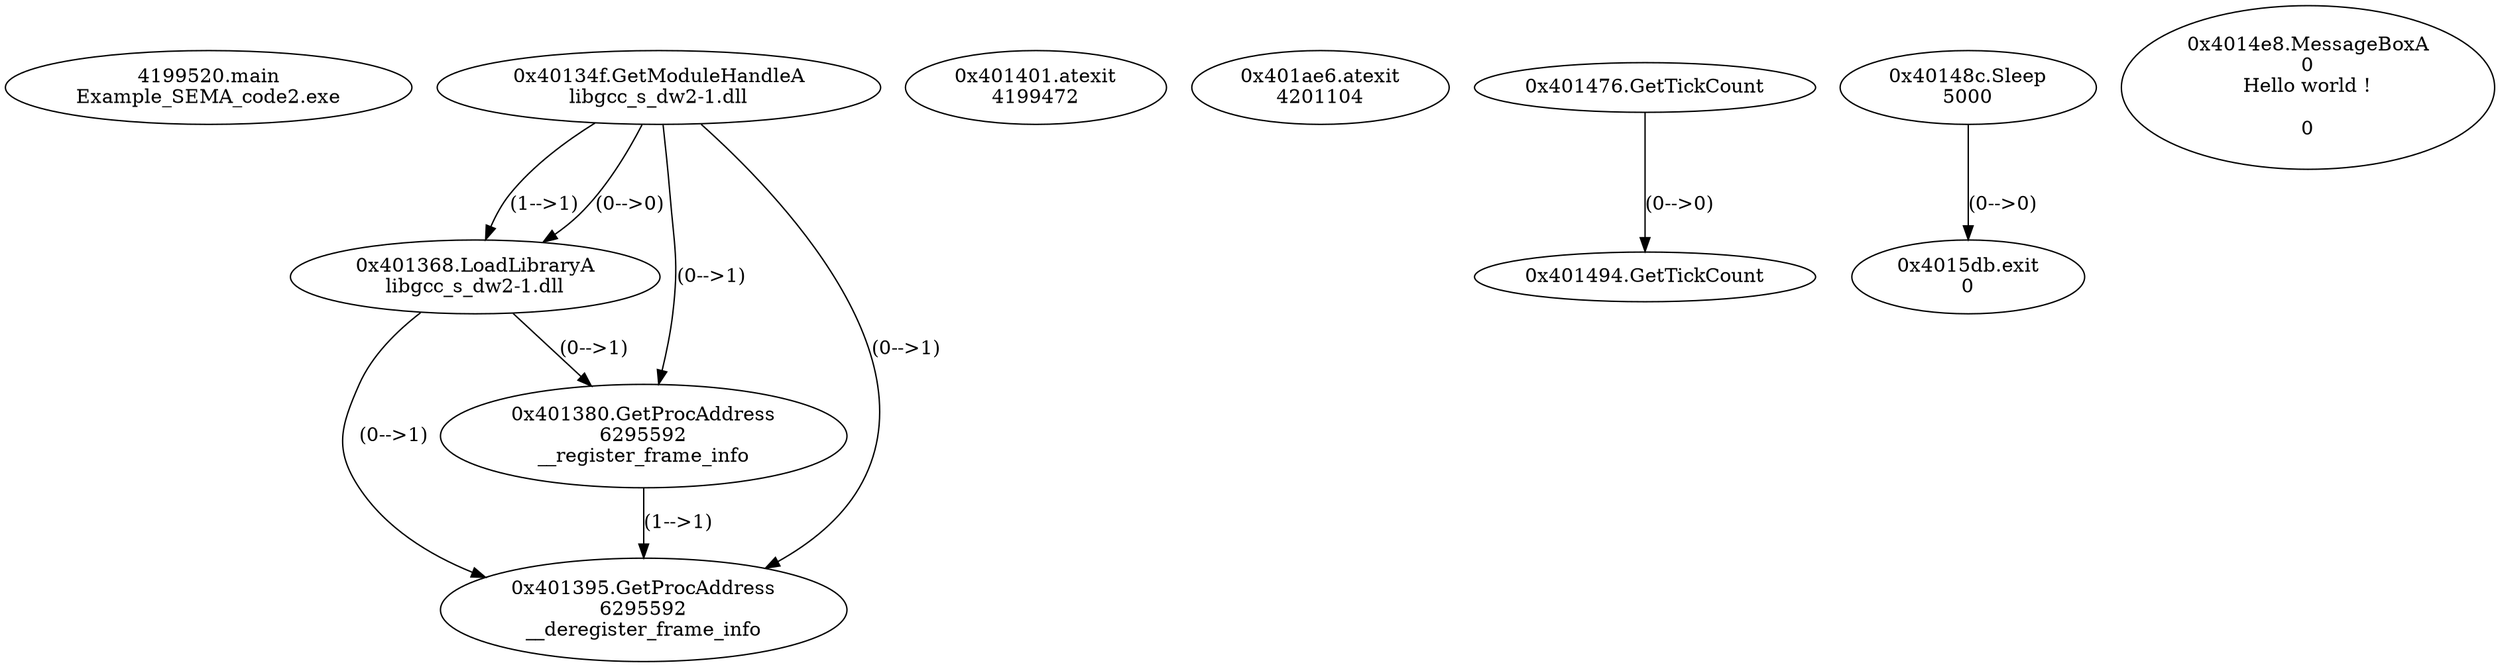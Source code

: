// Global SCDG with merge call
digraph {
	0 [label="4199520.main
Example_SEMA_code2.exe"]
	1 [label="0x40134f.GetModuleHandleA
libgcc_s_dw2-1.dll"]
	2 [label="0x401368.LoadLibraryA
libgcc_s_dw2-1.dll"]
	1 -> 2 [label="(1-->1)"]
	1 -> 2 [label="(0-->0)"]
	3 [label="0x401380.GetProcAddress
6295592
__register_frame_info"]
	1 -> 3 [label="(0-->1)"]
	2 -> 3 [label="(0-->1)"]
	4 [label="0x401395.GetProcAddress
6295592
__deregister_frame_info"]
	1 -> 4 [label="(0-->1)"]
	2 -> 4 [label="(0-->1)"]
	3 -> 4 [label="(1-->1)"]
	5 [label="0x401401.atexit
4199472"]
	6 [label="0x401ae6.atexit
4201104"]
	7 [label="0x401476.GetTickCount
"]
	8 [label="0x40148c.Sleep
5000"]
	9 [label="0x401494.GetTickCount
"]
	7 -> 9 [label="(0-->0)"]
	10 [label="0x4014e8.MessageBoxA
0
Hello world !

0"]
	11 [label="0x4015db.exit
0"]
	8 -> 11 [label="(0-->0)"]
}
